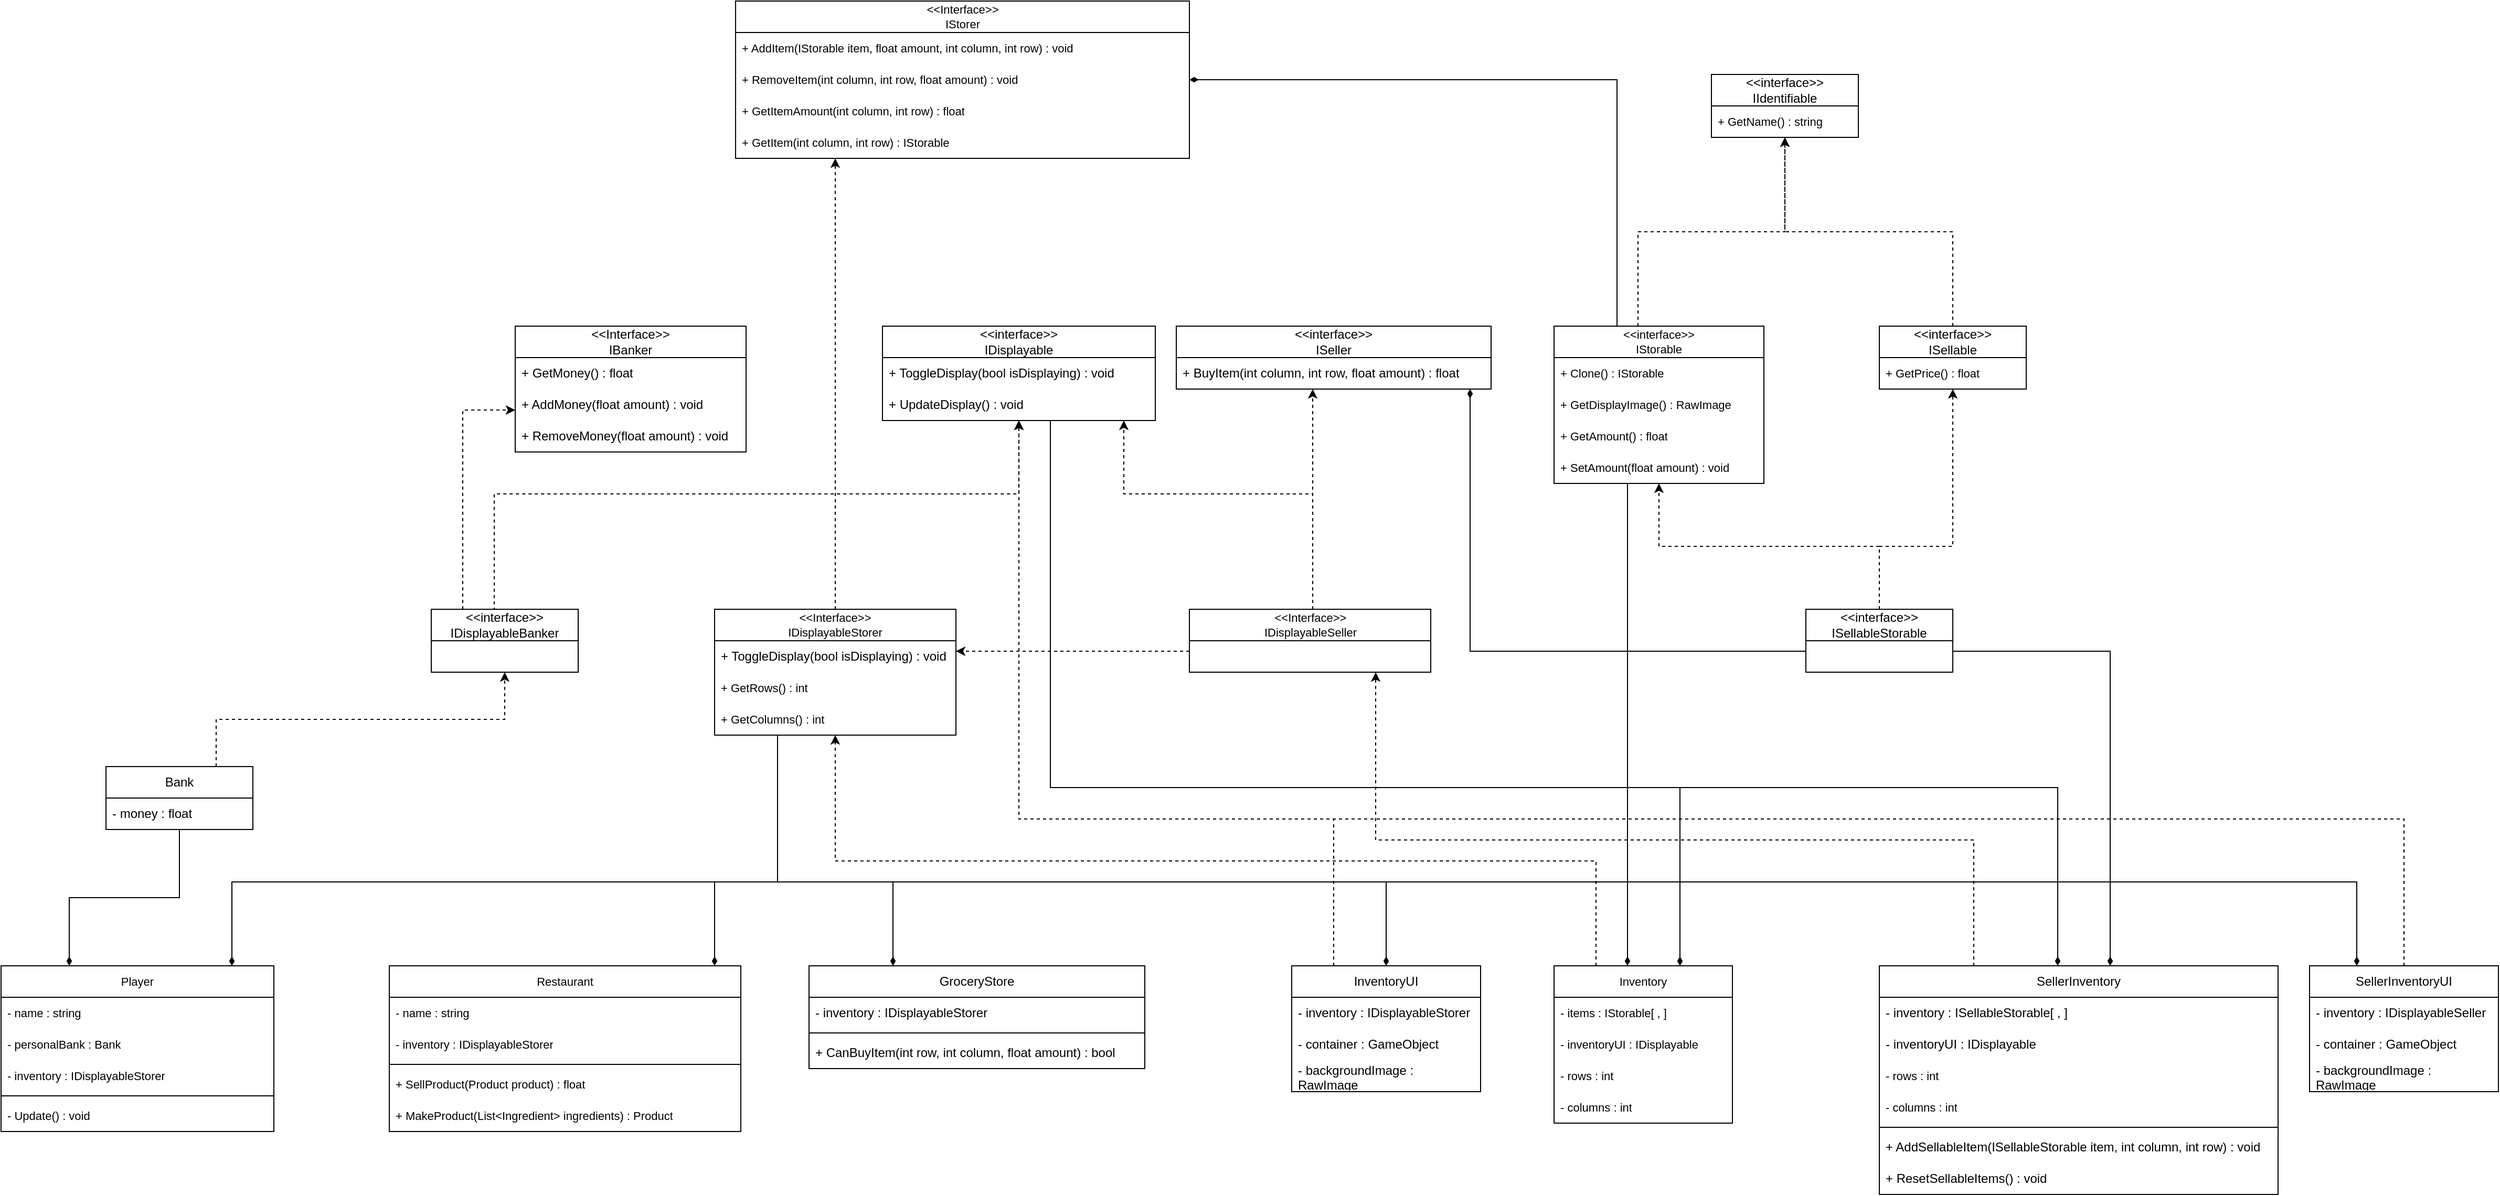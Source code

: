 <mxfile version="27.0.2">
  <diagram id="pdB2mCK9hGcTlmRjA9xO" name="Page-1">
    <mxGraphModel dx="2078" dy="1389" grid="1" gridSize="10" guides="1" tooltips="1" connect="1" arrows="1" fold="1" page="0" pageScale="1" pageWidth="1100" pageHeight="850" math="0" shadow="0">
      <root>
        <mxCell id="0" />
        <mxCell id="1" parent="0" />
        <mxCell id="y3dejYl5hOy6JRBc-fn4-83" style="edgeStyle=orthogonalEdgeStyle;shape=connector;rounded=0;orthogonalLoop=1;jettySize=auto;html=1;strokeColor=default;align=center;verticalAlign=middle;fontFamily=Helvetica;fontSize=11;fontColor=default;labelBackgroundColor=default;startFill=0;endArrow=classic;endFill=1;dashed=1;" parent="1" source="7_HF5JpnLs6K-egopBzT-24" target="y3dejYl5hOy6JRBc-fn4-70" edge="1">
          <mxGeometry relative="1" as="geometry">
            <Array as="points">
              <mxPoint x="445" y="80" />
              <mxPoint x="445" y="80" />
            </Array>
          </mxGeometry>
        </mxCell>
        <mxCell id="7_HF5JpnLs6K-egopBzT-32" style="edgeStyle=orthogonalEdgeStyle;shape=connector;rounded=0;orthogonalLoop=1;jettySize=auto;html=1;strokeColor=default;align=center;verticalAlign=middle;fontFamily=Helvetica;fontSize=11;fontColor=default;labelBackgroundColor=default;startFill=0;endArrow=classic;dashed=1;endFill=1;" parent="1" source="y3dejYl5hOy6JRBc-fn4-38" target="7_HF5JpnLs6K-egopBzT-24" edge="1">
          <mxGeometry relative="1" as="geometry">
            <Array as="points">
              <mxPoint x="1170" y="680" />
              <mxPoint x="445" y="680" />
            </Array>
          </mxGeometry>
        </mxCell>
        <mxCell id="pJNXz36hdigAx7LciK3f-6" style="edgeStyle=orthogonalEdgeStyle;rounded=0;orthogonalLoop=1;jettySize=auto;html=1;endArrow=none;startFill=1;startArrow=diamondThin;" parent="1" source="y3dejYl5hOy6JRBc-fn4-38" target="NxSFSjnVY6C2mRSDxV60-2" edge="1">
          <mxGeometry relative="1" as="geometry">
            <Array as="points">
              <mxPoint x="1250" y="610" />
              <mxPoint x="650" y="610" />
            </Array>
          </mxGeometry>
        </mxCell>
        <mxCell id="pJNXz36hdigAx7LciK3f-7" style="edgeStyle=orthogonalEdgeStyle;rounded=0;orthogonalLoop=1;jettySize=auto;html=1;startArrow=none;startFill=0;endArrow=diamondThin;endFill=1;" parent="1" source="7_HF5JpnLs6K-egopBzT-24" target="pJNXz36hdigAx7LciK3f-1" edge="1">
          <mxGeometry relative="1" as="geometry">
            <Array as="points">
              <mxPoint x="390" y="700" />
              <mxPoint x="970" y="700" />
            </Array>
          </mxGeometry>
        </mxCell>
        <mxCell id="y3dejYl5hOy6JRBc-fn4-38" value="Inventory" style="swimlane;fontStyle=0;childLayout=stackLayout;horizontal=1;startSize=30;horizontalStack=0;resizeParent=1;resizeParentMax=0;resizeLast=0;collapsible=1;marginBottom=0;whiteSpace=wrap;html=1;fontFamily=Helvetica;fontSize=11;fontColor=default;labelBackgroundColor=default;" parent="1" vertex="1">
          <mxGeometry x="1130" y="780" width="170" height="150" as="geometry" />
        </mxCell>
        <mxCell id="y3dejYl5hOy6JRBc-fn4-39" value="- items : IStorable[ , ]" style="text;strokeColor=none;fillColor=none;align=left;verticalAlign=middle;spacingLeft=4;spacingRight=4;overflow=hidden;points=[[0,0.5],[1,0.5]];portConstraint=eastwest;rotatable=0;whiteSpace=wrap;html=1;fontFamily=Helvetica;fontSize=11;fontColor=default;labelBackgroundColor=default;" parent="y3dejYl5hOy6JRBc-fn4-38" vertex="1">
          <mxGeometry y="30" width="170" height="30" as="geometry" />
        </mxCell>
        <mxCell id="pJNXz36hdigAx7LciK3f-8" value="- inventoryUI : IDisplayable" style="text;strokeColor=none;fillColor=none;align=left;verticalAlign=middle;spacingLeft=4;spacingRight=4;overflow=hidden;points=[[0,0.5],[1,0.5]];portConstraint=eastwest;rotatable=0;whiteSpace=wrap;html=1;fontFamily=Helvetica;fontSize=11;fontColor=default;labelBackgroundColor=default;" parent="y3dejYl5hOy6JRBc-fn4-38" vertex="1">
          <mxGeometry y="60" width="170" height="30" as="geometry" />
        </mxCell>
        <mxCell id="gDQ5T7jIF0I7Gpl21PnT-2" value="- rows : int" style="text;strokeColor=none;fillColor=none;align=left;verticalAlign=middle;spacingLeft=4;spacingRight=4;overflow=hidden;points=[[0,0.5],[1,0.5]];portConstraint=eastwest;rotatable=0;whiteSpace=wrap;html=1;fontFamily=Helvetica;fontSize=11;fontColor=default;labelBackgroundColor=default;" parent="y3dejYl5hOy6JRBc-fn4-38" vertex="1">
          <mxGeometry y="90" width="170" height="30" as="geometry" />
        </mxCell>
        <mxCell id="gDQ5T7jIF0I7Gpl21PnT-3" value="- columns : int" style="text;strokeColor=none;fillColor=none;align=left;verticalAlign=middle;spacingLeft=4;spacingRight=4;overflow=hidden;points=[[0,0.5],[1,0.5]];portConstraint=eastwest;rotatable=0;whiteSpace=wrap;html=1;fontFamily=Helvetica;fontSize=11;fontColor=default;labelBackgroundColor=default;" parent="y3dejYl5hOy6JRBc-fn4-38" vertex="1">
          <mxGeometry y="120" width="170" height="30" as="geometry" />
        </mxCell>
        <mxCell id="y3dejYl5hOy6JRBc-fn4-70" value="&amp;lt;&amp;lt;Interface&amp;gt;&amp;gt;&lt;div&gt;IStorer&lt;/div&gt;" style="swimlane;fontStyle=0;childLayout=stackLayout;horizontal=1;startSize=30;horizontalStack=0;resizeParent=1;resizeParentMax=0;resizeLast=0;collapsible=1;marginBottom=0;whiteSpace=wrap;html=1;fontFamily=Helvetica;fontSize=11;fontColor=default;labelBackgroundColor=default;" parent="1" vertex="1">
          <mxGeometry x="350" y="-140" width="432.5" height="150" as="geometry" />
        </mxCell>
        <mxCell id="y3dejYl5hOy6JRBc-fn4-85" value="+ AddItem(IStorable item, float amount, int column, int row) : void" style="text;strokeColor=none;fillColor=none;align=left;verticalAlign=middle;spacingLeft=4;spacingRight=4;overflow=hidden;points=[[0,0.5],[1,0.5]];portConstraint=eastwest;rotatable=0;whiteSpace=wrap;html=1;fontFamily=Helvetica;fontSize=11;fontColor=default;labelBackgroundColor=default;" parent="y3dejYl5hOy6JRBc-fn4-70" vertex="1">
          <mxGeometry y="30" width="432.5" height="30" as="geometry" />
        </mxCell>
        <mxCell id="y3dejYl5hOy6JRBc-fn4-78" value="+ RemoveItem(int column, int row, float amount) : void" style="text;strokeColor=none;fillColor=none;align=left;verticalAlign=middle;spacingLeft=4;spacingRight=4;overflow=hidden;points=[[0,0.5],[1,0.5]];portConstraint=eastwest;rotatable=0;whiteSpace=wrap;html=1;fontFamily=Helvetica;fontSize=11;fontColor=default;labelBackgroundColor=default;" parent="y3dejYl5hOy6JRBc-fn4-70" vertex="1">
          <mxGeometry y="60" width="432.5" height="30" as="geometry" />
        </mxCell>
        <mxCell id="iZO1yUz39WsHkS1mLO0n-1" value="+ GetItemAmount(int column, int row) : float" style="text;strokeColor=none;fillColor=none;align=left;verticalAlign=middle;spacingLeft=4;spacingRight=4;overflow=hidden;points=[[0,0.5],[1,0.5]];portConstraint=eastwest;rotatable=0;whiteSpace=wrap;html=1;fontFamily=Helvetica;fontSize=11;fontColor=default;labelBackgroundColor=default;" vertex="1" parent="y3dejYl5hOy6JRBc-fn4-70">
          <mxGeometry y="90" width="432.5" height="30" as="geometry" />
        </mxCell>
        <mxCell id="iZO1yUz39WsHkS1mLO0n-2" value="+ GetItem(int column, int row) : IStorable" style="text;strokeColor=none;fillColor=none;align=left;verticalAlign=middle;spacingLeft=4;spacingRight=4;overflow=hidden;points=[[0,0.5],[1,0.5]];portConstraint=eastwest;rotatable=0;whiteSpace=wrap;html=1;fontFamily=Helvetica;fontSize=11;fontColor=default;labelBackgroundColor=default;" vertex="1" parent="y3dejYl5hOy6JRBc-fn4-70">
          <mxGeometry y="120" width="432.5" height="30" as="geometry" />
        </mxCell>
        <mxCell id="gDQ5T7jIF0I7Gpl21PnT-27" style="edgeStyle=orthogonalEdgeStyle;rounded=0;orthogonalLoop=1;jettySize=auto;html=1;dashed=1;" parent="1" source="y3dejYl5hOy6JRBc-fn4-88" target="gDQ5T7jIF0I7Gpl21PnT-22" edge="1">
          <mxGeometry relative="1" as="geometry">
            <Array as="points">
              <mxPoint x="1210" y="80" />
              <mxPoint x="1350" y="80" />
            </Array>
          </mxGeometry>
        </mxCell>
        <mxCell id="y3dejYl5hOy6JRBc-fn4-88" value="&lt;div&gt;&amp;lt;&amp;lt;interface&amp;gt;&amp;gt;&lt;/div&gt;IStorable" style="swimlane;fontStyle=0;childLayout=stackLayout;horizontal=1;startSize=30;horizontalStack=0;resizeParent=1;resizeParentMax=0;resizeLast=0;collapsible=1;marginBottom=0;whiteSpace=wrap;html=1;fontFamily=Helvetica;fontSize=11;fontColor=default;labelBackgroundColor=default;" parent="1" vertex="1">
          <mxGeometry x="1130" y="170" width="200" height="150" as="geometry" />
        </mxCell>
        <mxCell id="2UsgkP_STszKTiXuxc6y-1" value="+ Clone() : IStorable" style="text;strokeColor=none;fillColor=none;align=left;verticalAlign=middle;spacingLeft=4;spacingRight=4;overflow=hidden;points=[[0,0.5],[1,0.5]];portConstraint=eastwest;rotatable=0;whiteSpace=wrap;html=1;fontFamily=Helvetica;fontSize=11;fontColor=default;labelBackgroundColor=default;" parent="y3dejYl5hOy6JRBc-fn4-88" vertex="1">
          <mxGeometry y="30" width="200" height="30" as="geometry" />
        </mxCell>
        <mxCell id="pJNXz36hdigAx7LciK3f-21" value="+ GetDisplayImage() : RawImage" style="text;strokeColor=none;fillColor=none;align=left;verticalAlign=middle;spacingLeft=4;spacingRight=4;overflow=hidden;points=[[0,0.5],[1,0.5]];portConstraint=eastwest;rotatable=0;whiteSpace=wrap;html=1;fontFamily=Helvetica;fontSize=11;fontColor=default;labelBackgroundColor=default;" parent="y3dejYl5hOy6JRBc-fn4-88" vertex="1">
          <mxGeometry y="60" width="200" height="30" as="geometry" />
        </mxCell>
        <mxCell id="kN-PBvlzbQmu7w6hdfgW-4" value="+ GetAmount() : float" style="text;strokeColor=none;fillColor=none;align=left;verticalAlign=middle;spacingLeft=4;spacingRight=4;overflow=hidden;points=[[0,0.5],[1,0.5]];portConstraint=eastwest;rotatable=0;whiteSpace=wrap;html=1;fontFamily=Helvetica;fontSize=11;fontColor=default;labelBackgroundColor=default;" parent="y3dejYl5hOy6JRBc-fn4-88" vertex="1">
          <mxGeometry y="90" width="200" height="30" as="geometry" />
        </mxCell>
        <mxCell id="kN-PBvlzbQmu7w6hdfgW-7" value="+ SetAmount(float amount) : void" style="text;strokeColor=none;fillColor=none;align=left;verticalAlign=middle;spacingLeft=4;spacingRight=4;overflow=hidden;points=[[0,0.5],[1,0.5]];portConstraint=eastwest;rotatable=0;whiteSpace=wrap;html=1;fontFamily=Helvetica;fontSize=11;fontColor=default;labelBackgroundColor=default;" parent="y3dejYl5hOy6JRBc-fn4-88" vertex="1">
          <mxGeometry y="120" width="200" height="30" as="geometry" />
        </mxCell>
        <mxCell id="y3dejYl5hOy6JRBc-fn4-93" style="edgeStyle=orthogonalEdgeStyle;shape=connector;rounded=0;orthogonalLoop=1;jettySize=auto;html=1;strokeColor=default;align=center;verticalAlign=middle;fontFamily=Helvetica;fontSize=11;fontColor=default;labelBackgroundColor=default;startFill=1;endArrow=none;startArrow=diamondThin;" parent="1" source="y3dejYl5hOy6JRBc-fn4-70" target="y3dejYl5hOy6JRBc-fn4-88" edge="1">
          <mxGeometry relative="1" as="geometry">
            <Array as="points">
              <mxPoint x="1190" y="-65" />
            </Array>
          </mxGeometry>
        </mxCell>
        <mxCell id="NxSFSjnVY6C2mRSDxV60-2" value="&amp;lt;&amp;lt;interface&amp;gt;&amp;gt;&lt;div&gt;IDisplayable&lt;/div&gt;" style="swimlane;fontStyle=0;childLayout=stackLayout;horizontal=1;startSize=30;horizontalStack=0;resizeParent=1;resizeParentMax=0;resizeLast=0;collapsible=1;marginBottom=0;whiteSpace=wrap;html=1;" parent="1" vertex="1">
          <mxGeometry x="490" y="170" width="260" height="90" as="geometry" />
        </mxCell>
        <mxCell id="NxSFSjnVY6C2mRSDxV60-3" value="+ ToggleDisplay(bool isDisplaying) : void" style="text;strokeColor=none;fillColor=none;align=left;verticalAlign=middle;spacingLeft=4;spacingRight=4;overflow=hidden;points=[[0,0.5],[1,0.5]];portConstraint=eastwest;rotatable=0;whiteSpace=wrap;html=1;" parent="NxSFSjnVY6C2mRSDxV60-2" vertex="1">
          <mxGeometry y="30" width="260" height="30" as="geometry" />
        </mxCell>
        <mxCell id="pJNXz36hdigAx7LciK3f-24" value="+ UpdateDisplay() : void" style="text;strokeColor=none;fillColor=none;align=left;verticalAlign=middle;spacingLeft=4;spacingRight=4;overflow=hidden;points=[[0,0.5],[1,0.5]];portConstraint=eastwest;rotatable=0;whiteSpace=wrap;html=1;" parent="NxSFSjnVY6C2mRSDxV60-2" vertex="1">
          <mxGeometry y="60" width="260" height="30" as="geometry" />
        </mxCell>
        <mxCell id="7_HF5JpnLs6K-egopBzT-14" style="edgeStyle=orthogonalEdgeStyle;rounded=0;orthogonalLoop=1;jettySize=auto;html=1;endArrow=none;startFill=1;startArrow=diamondThin;" parent="1" source="y3dejYl5hOy6JRBc-fn4-38" target="y3dejYl5hOy6JRBc-fn4-88" edge="1">
          <mxGeometry relative="1" as="geometry">
            <mxPoint x="870" y="280" as="targetPoint" />
            <Array as="points">
              <mxPoint x="1200" y="390" />
              <mxPoint x="1200" y="390" />
            </Array>
          </mxGeometry>
        </mxCell>
        <mxCell id="7_HF5JpnLs6K-egopBzT-24" value="&lt;div&gt;&amp;lt;&amp;lt;Interface&amp;gt;&amp;gt;&lt;/div&gt;IDisplayableStorer" style="swimlane;fontStyle=0;childLayout=stackLayout;horizontal=1;startSize=30;horizontalStack=0;resizeParent=1;resizeParentMax=0;resizeLast=0;collapsible=1;marginBottom=0;whiteSpace=wrap;html=1;fontFamily=Helvetica;fontSize=11;fontColor=default;labelBackgroundColor=default;" parent="1" vertex="1">
          <mxGeometry x="330" y="440" width="230" height="120" as="geometry" />
        </mxCell>
        <mxCell id="pJNXz36hdigAx7LciK3f-25" value="+ ToggleDisplay(bool isDisplaying) : void" style="text;strokeColor=none;fillColor=none;align=left;verticalAlign=middle;spacingLeft=4;spacingRight=4;overflow=hidden;points=[[0,0.5],[1,0.5]];portConstraint=eastwest;rotatable=0;whiteSpace=wrap;html=1;" parent="7_HF5JpnLs6K-egopBzT-24" vertex="1">
          <mxGeometry y="30" width="230" height="30" as="geometry" />
        </mxCell>
        <mxCell id="pJNXz36hdigAx7LciK3f-12" value="+ GetRows() : int" style="text;strokeColor=none;fillColor=none;align=left;verticalAlign=middle;spacingLeft=4;spacingRight=4;overflow=hidden;points=[[0,0.5],[1,0.5]];portConstraint=eastwest;rotatable=0;whiteSpace=wrap;html=1;fontFamily=Helvetica;fontSize=11;fontColor=default;labelBackgroundColor=default;" parent="7_HF5JpnLs6K-egopBzT-24" vertex="1">
          <mxGeometry y="60" width="230" height="30" as="geometry" />
        </mxCell>
        <mxCell id="pJNXz36hdigAx7LciK3f-14" value="+ GetColumns() : int" style="text;strokeColor=none;fillColor=none;align=left;verticalAlign=middle;spacingLeft=4;spacingRight=4;overflow=hidden;points=[[0,0.5],[1,0.5]];portConstraint=eastwest;rotatable=0;whiteSpace=wrap;html=1;fontFamily=Helvetica;fontSize=11;fontColor=default;labelBackgroundColor=default;" parent="7_HF5JpnLs6K-egopBzT-24" vertex="1">
          <mxGeometry y="90" width="230" height="30" as="geometry" />
        </mxCell>
        <mxCell id="7_HF5JpnLs6K-egopBzT-50" style="edgeStyle=orthogonalEdgeStyle;shape=connector;rounded=0;orthogonalLoop=1;jettySize=auto;html=1;strokeColor=default;align=center;verticalAlign=middle;fontFamily=Helvetica;fontSize=11;fontColor=default;labelBackgroundColor=default;startFill=1;endArrow=none;startArrow=diamondThin;" parent="1" source="7_HF5JpnLs6K-egopBzT-33" target="7_HF5JpnLs6K-egopBzT-24" edge="1">
          <mxGeometry relative="1" as="geometry">
            <mxPoint x="270" y="790" as="sourcePoint" />
            <Array as="points">
              <mxPoint x="330" y="700" />
              <mxPoint x="390" y="700" />
            </Array>
          </mxGeometry>
        </mxCell>
        <mxCell id="7_HF5JpnLs6K-egopBzT-33" value="Restaurant" style="swimlane;fontStyle=0;childLayout=stackLayout;horizontal=1;startSize=30;horizontalStack=0;resizeParent=1;resizeParentMax=0;resizeLast=0;collapsible=1;marginBottom=0;whiteSpace=wrap;html=1;fontFamily=Helvetica;fontSize=11;fontColor=default;labelBackgroundColor=default;" parent="1" vertex="1">
          <mxGeometry x="20" y="780" width="335" height="158" as="geometry" />
        </mxCell>
        <mxCell id="7_HF5JpnLs6K-egopBzT-34" value="- name : string" style="text;strokeColor=none;fillColor=none;align=left;verticalAlign=middle;spacingLeft=4;spacingRight=4;overflow=hidden;points=[[0,0.5],[1,0.5]];portConstraint=eastwest;rotatable=0;whiteSpace=wrap;html=1;fontFamily=Helvetica;fontSize=11;fontColor=default;labelBackgroundColor=default;" parent="7_HF5JpnLs6K-egopBzT-33" vertex="1">
          <mxGeometry y="30" width="335" height="30" as="geometry" />
        </mxCell>
        <mxCell id="7_HF5JpnLs6K-egopBzT-35" value="- inventory : IDisplayableStorer" style="text;strokeColor=none;fillColor=none;align=left;verticalAlign=middle;spacingLeft=4;spacingRight=4;overflow=hidden;points=[[0,0.5],[1,0.5]];portConstraint=eastwest;rotatable=0;whiteSpace=wrap;html=1;fontFamily=Helvetica;fontSize=11;fontColor=default;labelBackgroundColor=default;" parent="7_HF5JpnLs6K-egopBzT-33" vertex="1">
          <mxGeometry y="60" width="335" height="30" as="geometry" />
        </mxCell>
        <mxCell id="7_HF5JpnLs6K-egopBzT-36" value="&lt;span style=&quot;color: rgba(0, 0, 0, 0); font-family: monospace; font-size: 0px; background-color: rgb(27, 29, 30);&quot;&gt;%3CmxGraphModel%3E%3Croot%3E%3CmxCell%20id%3D%220%22%2F%3E%3CmxCell%20id%3D%221%22%20parent%3D%220%22%2F%3E%3CmxCell%20id%3D%222%22%20value%3D%22%2B%20GetItem(string%20name)%20%3A%20Item%22%20style%3D%22text%3BstrokeColor%3Dnone%3BfillColor%3Dnone%3Balign%3Dleft%3BverticalAlign%3Dmiddle%3BspacingLeft%3D4%3BspacingRight%3D4%3Boverflow%3Dhidden%3Bpoints%3D%5B%5B0%2C0.5%5D%2C%5B1%2C0.5%5D%5D%3BportConstraint%3Deastwest%3Brotatable%3D0%3BwhiteSpace%3Dwrap%3Bhtml%3D1%3BfontFamily%3DHelvetica%3BfontSize%3D11%3BfontColor%3Ddefault%3BlabelBackgroundColor%3Ddefault%3B%22%20vertex%3D%221%22%20parent%3D%221%22%3E%3CmxGeometry%20x%3D%22400%22%20y%3D%22310%22%20width%3D%22290%22%20height%3D%2230%22%20as%3D%22geometry%22%2F%3E%3C%2FmxCell%3E%3C%2Froot%3E%3C%2FmxGraphModel%3E&lt;/span&gt;" style="line;html=1;strokeWidth=1;align=left;verticalAlign=middle;spacingTop=-1;spacingLeft=3;spacingRight=3;rotatable=0;labelPosition=right;points=[];portConstraint=eastwest;" parent="7_HF5JpnLs6K-egopBzT-33" vertex="1">
          <mxGeometry y="90" width="335" height="8" as="geometry" />
        </mxCell>
        <mxCell id="7_HF5JpnLs6K-egopBzT-38" value="+ SellProduct(Product product) : float" style="text;strokeColor=none;fillColor=none;align=left;verticalAlign=middle;spacingLeft=4;spacingRight=4;overflow=hidden;points=[[0,0.5],[1,0.5]];portConstraint=eastwest;rotatable=0;whiteSpace=wrap;html=1;fontFamily=Helvetica;fontSize=11;fontColor=default;labelBackgroundColor=default;" parent="7_HF5JpnLs6K-egopBzT-33" vertex="1">
          <mxGeometry y="98" width="335" height="30" as="geometry" />
        </mxCell>
        <mxCell id="7_HF5JpnLs6K-egopBzT-39" value="+ MakeProduct(List&amp;lt;Ingredient&amp;gt; ingredients) : Product" style="text;strokeColor=none;fillColor=none;align=left;verticalAlign=middle;spacingLeft=4;spacingRight=4;overflow=hidden;points=[[0,0.5],[1,0.5]];portConstraint=eastwest;rotatable=0;whiteSpace=wrap;html=1;fontFamily=Helvetica;fontSize=11;fontColor=default;labelBackgroundColor=default;" parent="7_HF5JpnLs6K-egopBzT-33" vertex="1">
          <mxGeometry y="128" width="335" height="30" as="geometry" />
        </mxCell>
        <mxCell id="2UsgkP_STszKTiXuxc6y-12" style="edgeStyle=orthogonalEdgeStyle;rounded=0;orthogonalLoop=1;jettySize=auto;html=1;exitX=0.25;exitY=0;exitDx=0;exitDy=0;endArrow=none;startFill=1;startArrow=diamondThin;" parent="1" source="7_HF5JpnLs6K-egopBzT-40" target="2UsgkP_STszKTiXuxc6y-7" edge="1">
          <mxGeometry relative="1" as="geometry" />
        </mxCell>
        <mxCell id="7_HF5JpnLs6K-egopBzT-40" value="Player" style="swimlane;fontStyle=0;childLayout=stackLayout;horizontal=1;startSize=30;horizontalStack=0;resizeParent=1;resizeParentMax=0;resizeLast=0;collapsible=1;marginBottom=0;whiteSpace=wrap;html=1;fontFamily=Helvetica;fontSize=11;fontColor=default;labelBackgroundColor=default;" parent="1" vertex="1">
          <mxGeometry x="-350" y="780" width="260" height="158" as="geometry" />
        </mxCell>
        <mxCell id="7_HF5JpnLs6K-egopBzT-41" value="- name : string" style="text;strokeColor=none;fillColor=none;align=left;verticalAlign=middle;spacingLeft=4;spacingRight=4;overflow=hidden;points=[[0,0.5],[1,0.5]];portConstraint=eastwest;rotatable=0;whiteSpace=wrap;html=1;fontFamily=Helvetica;fontSize=11;fontColor=default;labelBackgroundColor=default;" parent="7_HF5JpnLs6K-egopBzT-40" vertex="1">
          <mxGeometry y="30" width="260" height="30" as="geometry" />
        </mxCell>
        <mxCell id="7_HF5JpnLs6K-egopBzT-42" value="- personalBank : Bank" style="text;strokeColor=none;fillColor=none;align=left;verticalAlign=middle;spacingLeft=4;spacingRight=4;overflow=hidden;points=[[0,0.5],[1,0.5]];portConstraint=eastwest;rotatable=0;whiteSpace=wrap;html=1;fontFamily=Helvetica;fontSize=11;fontColor=default;labelBackgroundColor=default;" parent="7_HF5JpnLs6K-egopBzT-40" vertex="1">
          <mxGeometry y="60" width="260" height="30" as="geometry" />
        </mxCell>
        <mxCell id="7_HF5JpnLs6K-egopBzT-43" value="- inventory : IDisplayableStorer" style="text;strokeColor=none;fillColor=none;align=left;verticalAlign=middle;spacingLeft=4;spacingRight=4;overflow=hidden;points=[[0,0.5],[1,0.5]];portConstraint=eastwest;rotatable=0;whiteSpace=wrap;html=1;fontFamily=Helvetica;fontSize=11;fontColor=default;labelBackgroundColor=default;" parent="7_HF5JpnLs6K-egopBzT-40" vertex="1">
          <mxGeometry y="90" width="260" height="30" as="geometry" />
        </mxCell>
        <mxCell id="7_HF5JpnLs6K-egopBzT-44" value="" style="line;html=1;strokeWidth=1;align=left;verticalAlign=middle;spacingTop=-1;spacingLeft=3;spacingRight=3;rotatable=0;labelPosition=right;points=[];portConstraint=eastwest;" parent="7_HF5JpnLs6K-egopBzT-40" vertex="1">
          <mxGeometry y="120" width="260" height="8" as="geometry" />
        </mxCell>
        <mxCell id="7_HF5JpnLs6K-egopBzT-45" value="- Update() : void" style="text;strokeColor=none;fillColor=none;align=left;verticalAlign=middle;spacingLeft=4;spacingRight=4;overflow=hidden;points=[[0,0.5],[1,0.5]];portConstraint=eastwest;rotatable=0;whiteSpace=wrap;html=1;fontFamily=Helvetica;fontSize=11;fontColor=default;labelBackgroundColor=default;" parent="7_HF5JpnLs6K-egopBzT-40" vertex="1">
          <mxGeometry y="128" width="260" height="30" as="geometry" />
        </mxCell>
        <mxCell id="7_HF5JpnLs6K-egopBzT-49" style="edgeStyle=orthogonalEdgeStyle;shape=connector;rounded=0;orthogonalLoop=1;jettySize=auto;html=1;strokeColor=default;align=center;verticalAlign=middle;fontFamily=Helvetica;fontSize=11;fontColor=default;labelBackgroundColor=default;startFill=1;endArrow=none;startArrow=diamondThin;" parent="1" source="7_HF5JpnLs6K-egopBzT-40" target="7_HF5JpnLs6K-egopBzT-24" edge="1">
          <mxGeometry relative="1" as="geometry">
            <Array as="points">
              <mxPoint x="-130" y="700" />
              <mxPoint x="390" y="700" />
            </Array>
            <mxPoint x="320" y="590" as="targetPoint" />
          </mxGeometry>
        </mxCell>
        <mxCell id="pJNXz36hdigAx7LciK3f-5" style="edgeStyle=orthogonalEdgeStyle;rounded=0;orthogonalLoop=1;jettySize=auto;html=1;dashed=1;" parent="1" source="pJNXz36hdigAx7LciK3f-1" target="NxSFSjnVY6C2mRSDxV60-2" edge="1">
          <mxGeometry relative="1" as="geometry">
            <mxPoint x="660" y="500" as="sourcePoint" />
            <Array as="points">
              <mxPoint x="920" y="640" />
              <mxPoint x="620" y="640" />
            </Array>
          </mxGeometry>
        </mxCell>
        <mxCell id="pJNXz36hdigAx7LciK3f-1" value="InventoryUI" style="swimlane;fontStyle=0;childLayout=stackLayout;horizontal=1;startSize=30;horizontalStack=0;resizeParent=1;resizeParentMax=0;resizeLast=0;collapsible=1;marginBottom=0;whiteSpace=wrap;html=1;" parent="1" vertex="1">
          <mxGeometry x="880" y="780" width="180" height="120" as="geometry" />
        </mxCell>
        <mxCell id="pJNXz36hdigAx7LciK3f-4" value="- inventory : IDisplayableStorer" style="text;strokeColor=none;fillColor=none;align=left;verticalAlign=middle;spacingLeft=4;spacingRight=4;overflow=hidden;points=[[0,0.5],[1,0.5]];portConstraint=eastwest;rotatable=0;whiteSpace=wrap;html=1;" parent="pJNXz36hdigAx7LciK3f-1" vertex="1">
          <mxGeometry y="30" width="180" height="30" as="geometry" />
        </mxCell>
        <mxCell id="pJNXz36hdigAx7LciK3f-22" value="- container : GameObject" style="text;strokeColor=none;fillColor=none;align=left;verticalAlign=middle;spacingLeft=4;spacingRight=4;overflow=hidden;points=[[0,0.5],[1,0.5]];portConstraint=eastwest;rotatable=0;whiteSpace=wrap;html=1;" parent="pJNXz36hdigAx7LciK3f-1" vertex="1">
          <mxGeometry y="60" width="180" height="30" as="geometry" />
        </mxCell>
        <mxCell id="pJNXz36hdigAx7LciK3f-23" value="- backgroundImage : RawImage" style="text;strokeColor=none;fillColor=none;align=left;verticalAlign=middle;spacingLeft=4;spacingRight=4;overflow=hidden;points=[[0,0.5],[1,0.5]];portConstraint=eastwest;rotatable=0;whiteSpace=wrap;html=1;" parent="pJNXz36hdigAx7LciK3f-1" vertex="1">
          <mxGeometry y="90" width="180" height="30" as="geometry" />
        </mxCell>
        <mxCell id="2UsgkP_STszKTiXuxc6y-3" value="&amp;lt;&amp;lt;Interface&amp;gt;&amp;gt;&lt;div&gt;IBanker&lt;/div&gt;" style="swimlane;fontStyle=0;childLayout=stackLayout;horizontal=1;startSize=30;horizontalStack=0;resizeParent=1;resizeParentMax=0;resizeLast=0;collapsible=1;marginBottom=0;whiteSpace=wrap;html=1;" parent="1" vertex="1">
          <mxGeometry x="140" y="170" width="220" height="120" as="geometry" />
        </mxCell>
        <mxCell id="2UsgkP_STszKTiXuxc6y-4" value="+ GetMoney() : float" style="text;strokeColor=none;fillColor=none;align=left;verticalAlign=middle;spacingLeft=4;spacingRight=4;overflow=hidden;points=[[0,0.5],[1,0.5]];portConstraint=eastwest;rotatable=0;whiteSpace=wrap;html=1;" parent="2UsgkP_STszKTiXuxc6y-3" vertex="1">
          <mxGeometry y="30" width="220" height="30" as="geometry" />
        </mxCell>
        <mxCell id="2UsgkP_STszKTiXuxc6y-5" value="+ AddMoney(float amount) : void" style="text;strokeColor=none;fillColor=none;align=left;verticalAlign=middle;spacingLeft=4;spacingRight=4;overflow=hidden;points=[[0,0.5],[1,0.5]];portConstraint=eastwest;rotatable=0;whiteSpace=wrap;html=1;" parent="2UsgkP_STszKTiXuxc6y-3" vertex="1">
          <mxGeometry y="60" width="220" height="30" as="geometry" />
        </mxCell>
        <mxCell id="2UsgkP_STszKTiXuxc6y-6" value="+ RemoveMoney(float amount) : void" style="text;strokeColor=none;fillColor=none;align=left;verticalAlign=middle;spacingLeft=4;spacingRight=4;overflow=hidden;points=[[0,0.5],[1,0.5]];portConstraint=eastwest;rotatable=0;whiteSpace=wrap;html=1;" parent="2UsgkP_STszKTiXuxc6y-3" vertex="1">
          <mxGeometry y="90" width="220" height="30" as="geometry" />
        </mxCell>
        <mxCell id="2UsgkP_STszKTiXuxc6y-11" style="edgeStyle=orthogonalEdgeStyle;rounded=0;orthogonalLoop=1;jettySize=auto;html=1;dashed=1;" parent="1" source="2UsgkP_STszKTiXuxc6y-15" target="2UsgkP_STszKTiXuxc6y-3" edge="1">
          <mxGeometry relative="1" as="geometry">
            <Array as="points">
              <mxPoint x="90" y="250" />
            </Array>
          </mxGeometry>
        </mxCell>
        <mxCell id="2UsgkP_STszKTiXuxc6y-21" style="edgeStyle=orthogonalEdgeStyle;rounded=0;orthogonalLoop=1;jettySize=auto;html=1;exitX=0.75;exitY=0;exitDx=0;exitDy=0;dashed=1;" parent="1" source="2UsgkP_STszKTiXuxc6y-7" target="2UsgkP_STszKTiXuxc6y-15" edge="1">
          <mxGeometry relative="1" as="geometry" />
        </mxCell>
        <mxCell id="2UsgkP_STszKTiXuxc6y-7" value="Bank" style="swimlane;fontStyle=0;childLayout=stackLayout;horizontal=1;startSize=30;horizontalStack=0;resizeParent=1;resizeParentMax=0;resizeLast=0;collapsible=1;marginBottom=0;whiteSpace=wrap;html=1;" parent="1" vertex="1">
          <mxGeometry x="-250" y="590" width="140" height="60" as="geometry" />
        </mxCell>
        <mxCell id="2UsgkP_STszKTiXuxc6y-8" value="- money : float" style="text;strokeColor=none;fillColor=none;align=left;verticalAlign=middle;spacingLeft=4;spacingRight=4;overflow=hidden;points=[[0,0.5],[1,0.5]];portConstraint=eastwest;rotatable=0;whiteSpace=wrap;html=1;" parent="2UsgkP_STszKTiXuxc6y-7" vertex="1">
          <mxGeometry y="30" width="140" height="30" as="geometry" />
        </mxCell>
        <mxCell id="2UsgkP_STszKTiXuxc6y-15" value="&amp;lt;&amp;lt;interface&amp;gt;&amp;gt;&lt;div&gt;IDisplayableBanker&lt;/div&gt;" style="swimlane;fontStyle=0;childLayout=stackLayout;horizontal=1;startSize=30;horizontalStack=0;resizeParent=1;resizeParentMax=0;resizeLast=0;collapsible=1;marginBottom=0;whiteSpace=wrap;html=1;" parent="1" vertex="1">
          <mxGeometry x="60" y="440" width="140" height="60" as="geometry" />
        </mxCell>
        <mxCell id="2UsgkP_STszKTiXuxc6y-19" style="edgeStyle=orthogonalEdgeStyle;rounded=0;orthogonalLoop=1;jettySize=auto;html=1;endArrow=none;startFill=1;startArrow=classic;dashed=1;" parent="1" source="NxSFSjnVY6C2mRSDxV60-2" target="2UsgkP_STszKTiXuxc6y-15" edge="1">
          <mxGeometry relative="1" as="geometry">
            <Array as="points">
              <mxPoint x="120" y="330" />
            </Array>
          </mxGeometry>
        </mxCell>
        <mxCell id="2UsgkP_STszKTiXuxc6y-32" style="edgeStyle=orthogonalEdgeStyle;rounded=0;orthogonalLoop=1;jettySize=auto;html=1;endArrow=none;startFill=1;startArrow=diamondThin;" parent="1" source="2UsgkP_STszKTiXuxc6y-22" target="7_HF5JpnLs6K-egopBzT-24" edge="1">
          <mxGeometry relative="1" as="geometry">
            <Array as="points">
              <mxPoint x="500" y="700" />
              <mxPoint x="390" y="700" />
            </Array>
          </mxGeometry>
        </mxCell>
        <mxCell id="2UsgkP_STszKTiXuxc6y-22" value="GroceryStore" style="swimlane;fontStyle=0;childLayout=stackLayout;horizontal=1;startSize=30;horizontalStack=0;resizeParent=1;resizeParentMax=0;resizeLast=0;collapsible=1;marginBottom=0;whiteSpace=wrap;html=1;" parent="1" vertex="1">
          <mxGeometry x="420" y="780" width="320" height="98" as="geometry" />
        </mxCell>
        <mxCell id="2UsgkP_STszKTiXuxc6y-23" value="- inventory : IDisplayableStorer" style="text;strokeColor=none;fillColor=none;align=left;verticalAlign=middle;spacingLeft=4;spacingRight=4;overflow=hidden;points=[[0,0.5],[1,0.5]];portConstraint=eastwest;rotatable=0;whiteSpace=wrap;html=1;" parent="2UsgkP_STszKTiXuxc6y-22" vertex="1">
          <mxGeometry y="30" width="320" height="30" as="geometry" />
        </mxCell>
        <mxCell id="2UsgkP_STszKTiXuxc6y-28" value="&lt;span style=&quot;color: rgba(0, 0, 0, 0); font-family: monospace; font-size: 0px; background-color: rgb(27, 29, 30);&quot;&gt;%3CmxGraphModel%3E%3Croot%3E%3CmxCell%20id%3D%220%22%2F%3E%3CmxCell%20id%3D%221%22%20parent%3D%220%22%2F%3E%3CmxCell%20id%3D%222%22%20value%3D%22%2B%20GetItem(string%20name)%20%3A%20Item%22%20style%3D%22text%3BstrokeColor%3Dnone%3BfillColor%3Dnone%3Balign%3Dleft%3BverticalAlign%3Dmiddle%3BspacingLeft%3D4%3BspacingRight%3D4%3Boverflow%3Dhidden%3Bpoints%3D%5B%5B0%2C0.5%5D%2C%5B1%2C0.5%5D%5D%3BportConstraint%3Deastwest%3Brotatable%3D0%3BwhiteSpace%3Dwrap%3Bhtml%3D1%3BfontFamily%3DHelvetica%3BfontSize%3D11%3BfontColor%3Ddefault%3BlabelBackgroundColor%3Ddefault%3B%22%20vertex%3D%221%22%20parent%3D%221%22%3E%3CmxGeometry%20x%3D%22400%22%20y%3D%22310%22%20width%3D%22290%22%20height%3D%2230%22%20as%3D%22geometry%22%2F%3E%3C%2FmxCell%3E%3C%2Froot%3E%3C%2FmxGraphModel%3E&lt;/span&gt;" style="line;html=1;strokeWidth=1;align=left;verticalAlign=middle;spacingTop=-1;spacingLeft=3;spacingRight=3;rotatable=0;labelPosition=right;points=[];portConstraint=eastwest;" parent="2UsgkP_STszKTiXuxc6y-22" vertex="1">
          <mxGeometry y="60" width="320" height="8" as="geometry" />
        </mxCell>
        <mxCell id="2UsgkP_STszKTiXuxc6y-29" value="+ CanBuyItem(int row, int column, float amount) : bool" style="text;strokeColor=none;fillColor=none;align=left;verticalAlign=middle;spacingLeft=4;spacingRight=4;overflow=hidden;points=[[0,0.5],[1,0.5]];portConstraint=eastwest;rotatable=0;whiteSpace=wrap;html=1;" parent="2UsgkP_STszKTiXuxc6y-22" vertex="1">
          <mxGeometry y="68" width="320" height="30" as="geometry" />
        </mxCell>
        <mxCell id="gDQ5T7jIF0I7Gpl21PnT-1" style="edgeStyle=orthogonalEdgeStyle;rounded=0;orthogonalLoop=1;jettySize=auto;html=1;endArrow=none;startFill=1;startArrow=diamondThin;" parent="1" source="2UsgkP_STszKTiXuxc6y-40" target="NxSFSjnVY6C2mRSDxV60-2" edge="1">
          <mxGeometry relative="1" as="geometry">
            <mxPoint x="1982.5" y="825" as="sourcePoint" />
            <mxPoint x="1012.5" y="260.0" as="targetPoint" />
            <Array as="points">
              <mxPoint x="1610" y="610" />
              <mxPoint x="650" y="610" />
            </Array>
          </mxGeometry>
        </mxCell>
        <mxCell id="gDQ5T7jIF0I7Gpl21PnT-4" style="edgeStyle=orthogonalEdgeStyle;rounded=0;orthogonalLoop=1;jettySize=auto;html=1;endArrow=none;startFill=1;startArrow=diamondThin;" parent="1" source="2UsgkP_STszKTiXuxc6y-40" target="2UsgkP_STszKTiXuxc6y-51" edge="1">
          <mxGeometry relative="1" as="geometry">
            <Array as="points">
              <mxPoint x="1660" y="480" />
            </Array>
          </mxGeometry>
        </mxCell>
        <mxCell id="2UsgkP_STszKTiXuxc6y-40" value="SellerInventory" style="swimlane;fontStyle=0;childLayout=stackLayout;horizontal=1;startSize=30;horizontalStack=0;resizeParent=1;resizeParentMax=0;resizeLast=0;collapsible=1;marginBottom=0;whiteSpace=wrap;html=1;" parent="1" vertex="1">
          <mxGeometry x="1440" y="780" width="380" height="218" as="geometry" />
        </mxCell>
        <mxCell id="2UsgkP_STszKTiXuxc6y-41" value="- inventory : ISellableStorable[ , ]" style="text;strokeColor=none;fillColor=none;align=left;verticalAlign=middle;spacingLeft=4;spacingRight=4;overflow=hidden;points=[[0,0.5],[1,0.5]];portConstraint=eastwest;rotatable=0;whiteSpace=wrap;html=1;" parent="2UsgkP_STszKTiXuxc6y-40" vertex="1">
          <mxGeometry y="30" width="380" height="30" as="geometry" />
        </mxCell>
        <mxCell id="2UsgkP_STszKTiXuxc6y-42" value="- inventoryUI : IDisplayable" style="text;strokeColor=none;fillColor=none;align=left;verticalAlign=middle;spacingLeft=4;spacingRight=4;overflow=hidden;points=[[0,0.5],[1,0.5]];portConstraint=eastwest;rotatable=0;whiteSpace=wrap;html=1;" parent="2UsgkP_STszKTiXuxc6y-40" vertex="1">
          <mxGeometry y="60" width="380" height="30" as="geometry" />
        </mxCell>
        <mxCell id="pJNXz36hdigAx7LciK3f-10" value="- rows : int" style="text;strokeColor=none;fillColor=none;align=left;verticalAlign=middle;spacingLeft=4;spacingRight=4;overflow=hidden;points=[[0,0.5],[1,0.5]];portConstraint=eastwest;rotatable=0;whiteSpace=wrap;html=1;fontFamily=Helvetica;fontSize=11;fontColor=default;labelBackgroundColor=default;" parent="2UsgkP_STszKTiXuxc6y-40" vertex="1">
          <mxGeometry y="90" width="380" height="30" as="geometry" />
        </mxCell>
        <mxCell id="pJNXz36hdigAx7LciK3f-11" value="- columns : int" style="text;strokeColor=none;fillColor=none;align=left;verticalAlign=middle;spacingLeft=4;spacingRight=4;overflow=hidden;points=[[0,0.5],[1,0.5]];portConstraint=eastwest;rotatable=0;whiteSpace=wrap;html=1;fontFamily=Helvetica;fontSize=11;fontColor=default;labelBackgroundColor=default;" parent="2UsgkP_STszKTiXuxc6y-40" vertex="1">
          <mxGeometry y="120" width="380" height="30" as="geometry" />
        </mxCell>
        <mxCell id="gDQ5T7jIF0I7Gpl21PnT-33" value="&lt;span style=&quot;color: rgba(0, 0, 0, 0); font-family: monospace; font-size: 0px; background-color: rgb(27, 29, 30);&quot;&gt;%3CmxGraphModel%3E%3Croot%3E%3CmxCell%20id%3D%220%22%2F%3E%3CmxCell%20id%3D%221%22%20parent%3D%220%22%2F%3E%3CmxCell%20id%3D%222%22%20value%3D%22%2B%20GetItem(string%20name)%20%3A%20Item%22%20style%3D%22text%3BstrokeColor%3Dnone%3BfillColor%3Dnone%3Balign%3Dleft%3BverticalAlign%3Dmiddle%3BspacingLeft%3D4%3BspacingRight%3D4%3Boverflow%3Dhidden%3Bpoints%3D%5B%5B0%2C0.5%5D%2C%5B1%2C0.5%5D%5D%3BportConstraint%3Deastwest%3Brotatable%3D0%3BwhiteSpace%3Dwrap%3Bhtml%3D1%3BfontFamily%3DHelvetica%3BfontSize%3D11%3BfontColor%3Ddefault%3BlabelBackgroundColor%3Ddefault%3B%22%20vertex%3D%221%22%20parent%3D%221%22%3E%3CmxGeometry%20x%3D%22400%22%20y%3D%22310%22%20width%3D%22290%22%20height%3D%2230%22%20as%3D%22geometry%22%2F%3E%3C%2FmxCell%3E%3C%2Froot%3E%3C%2FmxGraphModel%3E&lt;/span&gt;" style="line;html=1;strokeWidth=1;align=left;verticalAlign=middle;spacingTop=-1;spacingLeft=3;spacingRight=3;rotatable=0;labelPosition=right;points=[];portConstraint=eastwest;" parent="2UsgkP_STszKTiXuxc6y-40" vertex="1">
          <mxGeometry y="150" width="380" height="8" as="geometry" />
        </mxCell>
        <mxCell id="gDQ5T7jIF0I7Gpl21PnT-34" value="+ AddSellableItem(ISellableStorable item, int column, int row) : void" style="text;strokeColor=none;fillColor=none;align=left;verticalAlign=middle;spacingLeft=4;spacingRight=4;overflow=hidden;points=[[0,0.5],[1,0.5]];portConstraint=eastwest;rotatable=0;whiteSpace=wrap;html=1;" parent="2UsgkP_STszKTiXuxc6y-40" vertex="1">
          <mxGeometry y="158" width="380" height="30" as="geometry" />
        </mxCell>
        <mxCell id="gDQ5T7jIF0I7Gpl21PnT-35" value="+ ResetSellableItems() : void" style="text;strokeColor=none;fillColor=none;align=left;verticalAlign=middle;spacingLeft=4;spacingRight=4;overflow=hidden;points=[[0,0.5],[1,0.5]];portConstraint=eastwest;rotatable=0;whiteSpace=wrap;html=1;" parent="2UsgkP_STszKTiXuxc6y-40" vertex="1">
          <mxGeometry y="188" width="380" height="30" as="geometry" />
        </mxCell>
        <mxCell id="gDQ5T7jIF0I7Gpl21PnT-28" style="edgeStyle=orthogonalEdgeStyle;rounded=0;orthogonalLoop=1;jettySize=auto;html=1;dashed=1;" parent="1" source="2UsgkP_STszKTiXuxc6y-44" target="gDQ5T7jIF0I7Gpl21PnT-22" edge="1">
          <mxGeometry relative="1" as="geometry">
            <Array as="points">
              <mxPoint x="1510" y="80" />
              <mxPoint x="1350" y="80" />
            </Array>
          </mxGeometry>
        </mxCell>
        <mxCell id="2UsgkP_STszKTiXuxc6y-44" value="&amp;lt;&amp;lt;interface&amp;gt;&amp;gt;&lt;div&gt;ISellable&lt;/div&gt;" style="swimlane;fontStyle=0;childLayout=stackLayout;horizontal=1;startSize=30;horizontalStack=0;resizeParent=1;resizeParentMax=0;resizeLast=0;collapsible=1;marginBottom=0;whiteSpace=wrap;html=1;" parent="1" vertex="1">
          <mxGeometry x="1440" y="170" width="140" height="60" as="geometry" />
        </mxCell>
        <mxCell id="2UsgkP_STszKTiXuxc6y-48" value="+ GetPrice() : float" style="text;strokeColor=none;fillColor=none;align=left;verticalAlign=middle;spacingLeft=4;spacingRight=4;overflow=hidden;points=[[0,0.5],[1,0.5]];portConstraint=eastwest;rotatable=0;whiteSpace=wrap;html=1;fontFamily=Helvetica;fontSize=11;fontColor=default;labelBackgroundColor=default;" parent="2UsgkP_STszKTiXuxc6y-44" vertex="1">
          <mxGeometry y="30" width="140" height="30" as="geometry" />
        </mxCell>
        <mxCell id="2UsgkP_STszKTiXuxc6y-55" style="edgeStyle=orthogonalEdgeStyle;rounded=0;orthogonalLoop=1;jettySize=auto;html=1;dashed=1;" parent="1" source="2UsgkP_STszKTiXuxc6y-51" target="y3dejYl5hOy6JRBc-fn4-88" edge="1">
          <mxGeometry relative="1" as="geometry">
            <Array as="points">
              <mxPoint x="1440" y="380" />
              <mxPoint x="1230" y="380" />
            </Array>
          </mxGeometry>
        </mxCell>
        <mxCell id="2UsgkP_STszKTiXuxc6y-56" style="edgeStyle=orthogonalEdgeStyle;rounded=0;orthogonalLoop=1;jettySize=auto;html=1;endArrow=classic;startFill=0;endFill=1;dashed=1;" parent="1" source="2UsgkP_STszKTiXuxc6y-51" target="2UsgkP_STszKTiXuxc6y-44" edge="1">
          <mxGeometry relative="1" as="geometry">
            <Array as="points">
              <mxPoint x="1440" y="380" />
              <mxPoint x="1510" y="380" />
            </Array>
          </mxGeometry>
        </mxCell>
        <mxCell id="2UsgkP_STszKTiXuxc6y-51" value="&amp;lt;&amp;lt;interface&amp;gt;&amp;gt;&lt;div&gt;ISellableStorable&lt;/div&gt;" style="swimlane;fontStyle=0;childLayout=stackLayout;horizontal=1;startSize=30;horizontalStack=0;resizeParent=1;resizeParentMax=0;resizeLast=0;collapsible=1;marginBottom=0;whiteSpace=wrap;html=1;" parent="1" vertex="1">
          <mxGeometry x="1370" y="440" width="140" height="60" as="geometry" />
        </mxCell>
        <mxCell id="gDQ5T7jIF0I7Gpl21PnT-6" style="edgeStyle=orthogonalEdgeStyle;rounded=0;orthogonalLoop=1;jettySize=auto;html=1;dashed=1;" parent="1" source="2UsgkP_STszKTiXuxc6y-40" target="gDQ5T7jIF0I7Gpl21PnT-17" edge="1">
          <mxGeometry relative="1" as="geometry">
            <Array as="points">
              <mxPoint x="1530" y="660" />
              <mxPoint x="960" y="660" />
            </Array>
          </mxGeometry>
        </mxCell>
        <mxCell id="gDQ5T7jIF0I7Gpl21PnT-11" style="edgeStyle=orthogonalEdgeStyle;rounded=0;orthogonalLoop=1;jettySize=auto;html=1;exitX=0.25;exitY=0;exitDx=0;exitDy=0;endArrow=none;startFill=1;startArrow=diamondThin;" parent="1" source="gDQ5T7jIF0I7Gpl21PnT-7" target="7_HF5JpnLs6K-egopBzT-24" edge="1">
          <mxGeometry relative="1" as="geometry">
            <Array as="points">
              <mxPoint x="1895" y="700" />
              <mxPoint x="390" y="700" />
            </Array>
          </mxGeometry>
        </mxCell>
        <mxCell id="gDQ5T7jIF0I7Gpl21PnT-31" style="edgeStyle=orthogonalEdgeStyle;rounded=0;orthogonalLoop=1;jettySize=auto;html=1;exitX=0.5;exitY=0;exitDx=0;exitDy=0;dashed=1;" parent="1" source="gDQ5T7jIF0I7Gpl21PnT-7" target="NxSFSjnVY6C2mRSDxV60-2" edge="1">
          <mxGeometry relative="1" as="geometry">
            <Array as="points">
              <mxPoint x="1940" y="640" />
              <mxPoint x="620" y="640" />
            </Array>
          </mxGeometry>
        </mxCell>
        <mxCell id="gDQ5T7jIF0I7Gpl21PnT-7" value="SellerInventoryUI" style="swimlane;fontStyle=0;childLayout=stackLayout;horizontal=1;startSize=30;horizontalStack=0;resizeParent=1;resizeParentMax=0;resizeLast=0;collapsible=1;marginBottom=0;whiteSpace=wrap;html=1;" parent="1" vertex="1">
          <mxGeometry x="1850" y="780" width="180" height="120" as="geometry" />
        </mxCell>
        <mxCell id="gDQ5T7jIF0I7Gpl21PnT-8" value="- inventory : IDisplayableSeller" style="text;strokeColor=none;fillColor=none;align=left;verticalAlign=middle;spacingLeft=4;spacingRight=4;overflow=hidden;points=[[0,0.5],[1,0.5]];portConstraint=eastwest;rotatable=0;whiteSpace=wrap;html=1;" parent="gDQ5T7jIF0I7Gpl21PnT-7" vertex="1">
          <mxGeometry y="30" width="180" height="30" as="geometry" />
        </mxCell>
        <mxCell id="gDQ5T7jIF0I7Gpl21PnT-9" value="- container : GameObject" style="text;strokeColor=none;fillColor=none;align=left;verticalAlign=middle;spacingLeft=4;spacingRight=4;overflow=hidden;points=[[0,0.5],[1,0.5]];portConstraint=eastwest;rotatable=0;whiteSpace=wrap;html=1;" parent="gDQ5T7jIF0I7Gpl21PnT-7" vertex="1">
          <mxGeometry y="60" width="180" height="30" as="geometry" />
        </mxCell>
        <mxCell id="gDQ5T7jIF0I7Gpl21PnT-10" value="- backgroundImage : RawImage" style="text;strokeColor=none;fillColor=none;align=left;verticalAlign=middle;spacingLeft=4;spacingRight=4;overflow=hidden;points=[[0,0.5],[1,0.5]];portConstraint=eastwest;rotatable=0;whiteSpace=wrap;html=1;" parent="gDQ5T7jIF0I7Gpl21PnT-7" vertex="1">
          <mxGeometry y="90" width="180" height="30" as="geometry" />
        </mxCell>
        <mxCell id="gDQ5T7jIF0I7Gpl21PnT-30" style="edgeStyle=orthogonalEdgeStyle;rounded=0;orthogonalLoop=1;jettySize=auto;html=1;endArrow=none;startFill=1;startArrow=diamondThin;" parent="1" source="gDQ5T7jIF0I7Gpl21PnT-12" target="2UsgkP_STszKTiXuxc6y-51" edge="1">
          <mxGeometry relative="1" as="geometry">
            <Array as="points">
              <mxPoint x="1050" y="480" />
            </Array>
          </mxGeometry>
        </mxCell>
        <mxCell id="gDQ5T7jIF0I7Gpl21PnT-12" value="&amp;lt;&amp;lt;interface&amp;gt;&amp;gt;&lt;div&gt;ISeller&lt;/div&gt;" style="swimlane;fontStyle=0;childLayout=stackLayout;horizontal=1;startSize=30;horizontalStack=0;resizeParent=1;resizeParentMax=0;resizeLast=0;collapsible=1;marginBottom=0;whiteSpace=wrap;html=1;" parent="1" vertex="1">
          <mxGeometry x="770" y="170" width="300" height="60" as="geometry" />
        </mxCell>
        <mxCell id="gDQ5T7jIF0I7Gpl21PnT-13" value="+ BuyItem(int column, int row, float amount) : float" style="text;strokeColor=none;fillColor=none;align=left;verticalAlign=middle;spacingLeft=4;spacingRight=4;overflow=hidden;points=[[0,0.5],[1,0.5]];portConstraint=eastwest;rotatable=0;whiteSpace=wrap;html=1;" parent="gDQ5T7jIF0I7Gpl21PnT-12" vertex="1">
          <mxGeometry y="30" width="300" height="30" as="geometry" />
        </mxCell>
        <mxCell id="gDQ5T7jIF0I7Gpl21PnT-29" style="edgeStyle=orthogonalEdgeStyle;rounded=0;orthogonalLoop=1;jettySize=auto;html=1;dashed=1;" parent="1" source="gDQ5T7jIF0I7Gpl21PnT-17" target="gDQ5T7jIF0I7Gpl21PnT-12" edge="1">
          <mxGeometry relative="1" as="geometry">
            <mxPoint x="895" y="450" as="sourcePoint" />
            <Array as="points">
              <mxPoint x="900" y="370" />
              <mxPoint x="900" y="370" />
            </Array>
          </mxGeometry>
        </mxCell>
        <mxCell id="gDQ5T7jIF0I7Gpl21PnT-32" style="edgeStyle=orthogonalEdgeStyle;rounded=0;orthogonalLoop=1;jettySize=auto;html=1;dashed=1;" parent="1" source="gDQ5T7jIF0I7Gpl21PnT-17" target="NxSFSjnVY6C2mRSDxV60-2" edge="1">
          <mxGeometry relative="1" as="geometry">
            <Array as="points">
              <mxPoint x="900" y="330" />
              <mxPoint x="720" y="330" />
            </Array>
          </mxGeometry>
        </mxCell>
        <mxCell id="iZO1yUz39WsHkS1mLO0n-14" style="edgeStyle=orthogonalEdgeStyle;rounded=0;orthogonalLoop=1;jettySize=auto;html=1;dashed=1;" edge="1" parent="1" source="gDQ5T7jIF0I7Gpl21PnT-17" target="7_HF5JpnLs6K-egopBzT-24">
          <mxGeometry relative="1" as="geometry">
            <Array as="points">
              <mxPoint x="680" y="480" />
              <mxPoint x="680" y="480" />
            </Array>
          </mxGeometry>
        </mxCell>
        <mxCell id="gDQ5T7jIF0I7Gpl21PnT-17" value="&lt;div&gt;&amp;lt;&amp;lt;Interface&amp;gt;&amp;gt;&lt;/div&gt;IDisplayableSeller" style="swimlane;fontStyle=0;childLayout=stackLayout;horizontal=1;startSize=30;horizontalStack=0;resizeParent=1;resizeParentMax=0;resizeLast=0;collapsible=1;marginBottom=0;whiteSpace=wrap;html=1;fontFamily=Helvetica;fontSize=11;fontColor=default;labelBackgroundColor=default;" parent="1" vertex="1">
          <mxGeometry x="782.5" y="440" width="230" height="60" as="geometry" />
        </mxCell>
        <mxCell id="gDQ5T7jIF0I7Gpl21PnT-22" value="&amp;lt;&amp;lt;interface&amp;gt;&amp;gt;&lt;div&gt;IIdentifiable&lt;/div&gt;" style="swimlane;fontStyle=0;childLayout=stackLayout;horizontal=1;startSize=30;horizontalStack=0;resizeParent=1;resizeParentMax=0;resizeLast=0;collapsible=1;marginBottom=0;whiteSpace=wrap;html=1;" parent="1" vertex="1">
          <mxGeometry x="1280" y="-70" width="140" height="60" as="geometry" />
        </mxCell>
        <mxCell id="gDQ5T7jIF0I7Gpl21PnT-26" value="+ GetName() : string" style="text;strokeColor=none;fillColor=none;align=left;verticalAlign=middle;spacingLeft=4;spacingRight=4;overflow=hidden;points=[[0,0.5],[1,0.5]];portConstraint=eastwest;rotatable=0;whiteSpace=wrap;html=1;fontFamily=Helvetica;fontSize=11;fontColor=default;labelBackgroundColor=default;" parent="gDQ5T7jIF0I7Gpl21PnT-22" vertex="1">
          <mxGeometry y="30" width="140" height="30" as="geometry" />
        </mxCell>
      </root>
    </mxGraphModel>
  </diagram>
</mxfile>
